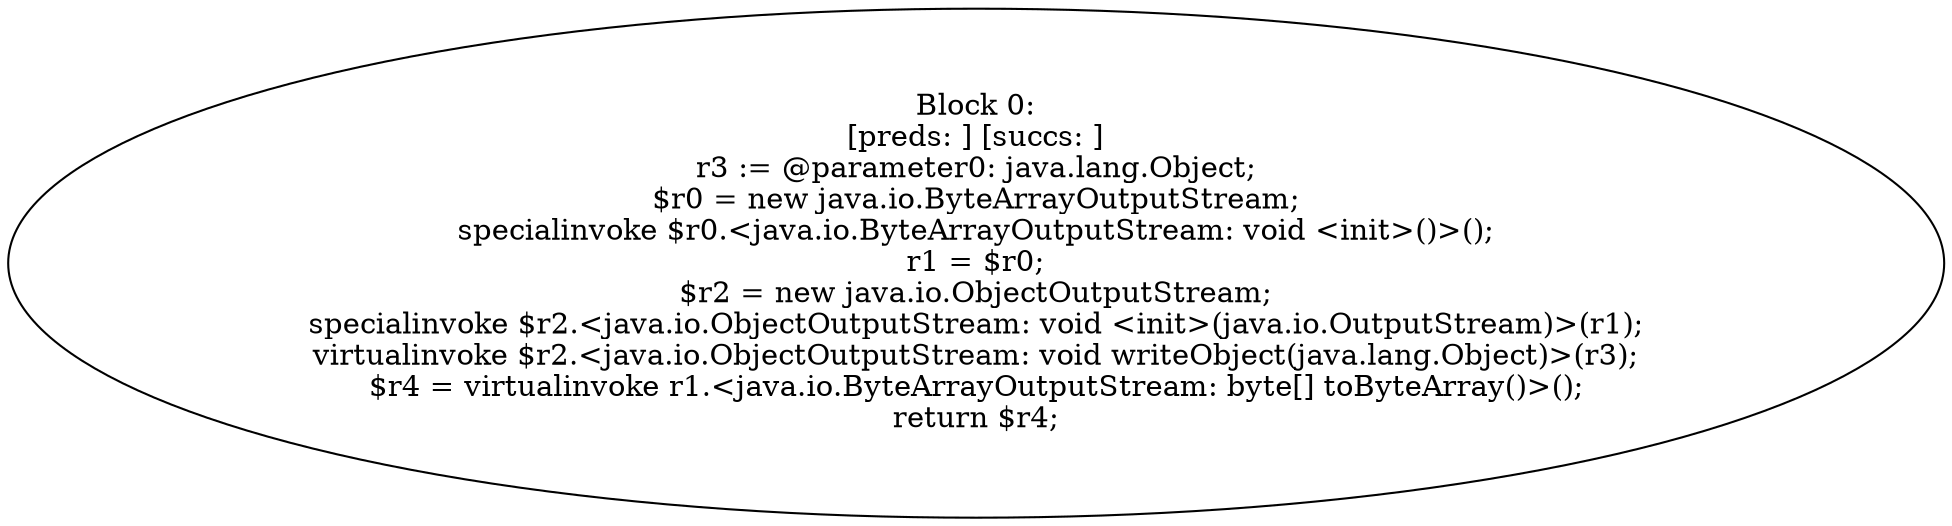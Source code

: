 digraph "unitGraph" {
    "Block 0:
[preds: ] [succs: ]
r3 := @parameter0: java.lang.Object;
$r0 = new java.io.ByteArrayOutputStream;
specialinvoke $r0.<java.io.ByteArrayOutputStream: void <init>()>();
r1 = $r0;
$r2 = new java.io.ObjectOutputStream;
specialinvoke $r2.<java.io.ObjectOutputStream: void <init>(java.io.OutputStream)>(r1);
virtualinvoke $r2.<java.io.ObjectOutputStream: void writeObject(java.lang.Object)>(r3);
$r4 = virtualinvoke r1.<java.io.ByteArrayOutputStream: byte[] toByteArray()>();
return $r4;
"
}
